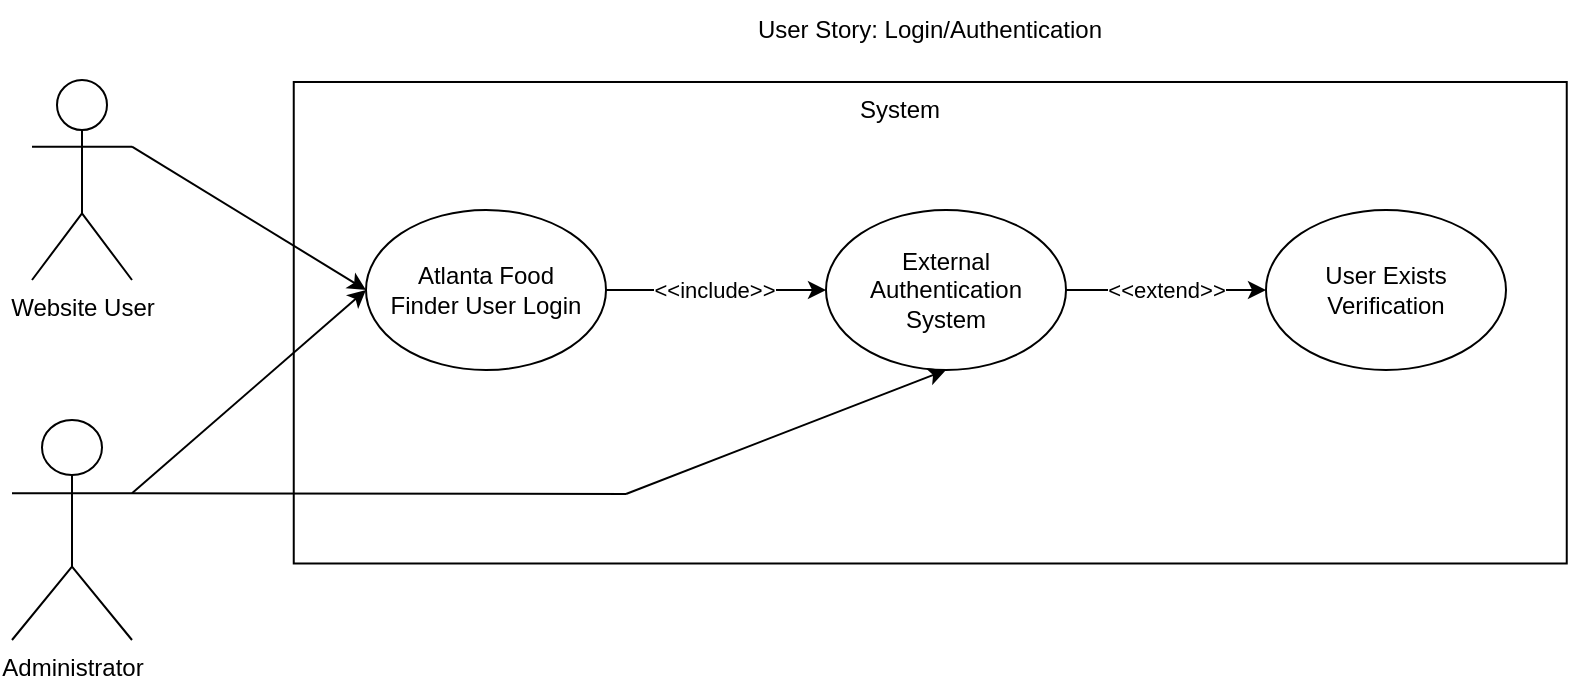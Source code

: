 <mxfile version="24.7.17">
  <diagram name="Page-1" id="-ZNgg70dU8ckIMXuFWyu">
    <mxGraphModel dx="1020" dy="564" grid="1" gridSize="10" guides="1" tooltips="1" connect="1" arrows="1" fold="1" page="1" pageScale="1" pageWidth="850" pageHeight="1100" math="0" shadow="0">
      <root>
        <mxCell id="0" />
        <mxCell id="1" parent="0" />
        <mxCell id="R-7eX2_hRQgn-cIn9q6u-2" value="" style="rounded=0;whiteSpace=wrap;html=1;rotation=90;" vertex="1" parent="1">
          <mxGeometry x="381.75" y="-156.88" width="240.75" height="636.5" as="geometry" />
        </mxCell>
        <mxCell id="R-7eX2_hRQgn-cIn9q6u-4" value="Website User" style="shape=umlActor;verticalLabelPosition=bottom;verticalAlign=top;html=1;outlineConnect=0;" vertex="1" parent="1">
          <mxGeometry x="53" y="40" width="50" height="100" as="geometry" />
        </mxCell>
        <mxCell id="R-7eX2_hRQgn-cIn9q6u-15" value="Administrator" style="shape=umlActor;verticalLabelPosition=bottom;verticalAlign=top;html=1;outlineConnect=0;" vertex="1" parent="1">
          <mxGeometry x="43" y="210" width="60" height="110" as="geometry" />
        </mxCell>
        <mxCell id="R-7eX2_hRQgn-cIn9q6u-17" value="" style="ellipse;whiteSpace=wrap;html=1;" vertex="1" parent="1">
          <mxGeometry x="220" y="105" width="120" height="80" as="geometry" />
        </mxCell>
        <mxCell id="R-7eX2_hRQgn-cIn9q6u-18" value="" style="ellipse;whiteSpace=wrap;html=1;" vertex="1" parent="1">
          <mxGeometry x="670" y="105" width="120" height="80" as="geometry" />
        </mxCell>
        <mxCell id="R-7eX2_hRQgn-cIn9q6u-20" value="" style="ellipse;whiteSpace=wrap;html=1;" vertex="1" parent="1">
          <mxGeometry x="450" y="105" width="120" height="80" as="geometry" />
        </mxCell>
        <mxCell id="R-7eX2_hRQgn-cIn9q6u-24" value="" style="endArrow=classic;html=1;rounded=0;exitX=1;exitY=0.333;exitDx=0;exitDy=0;exitPerimeter=0;entryX=0;entryY=0.5;entryDx=0;entryDy=0;" edge="1" parent="1" source="R-7eX2_hRQgn-cIn9q6u-4" target="R-7eX2_hRQgn-cIn9q6u-17">
          <mxGeometry width="50" height="50" relative="1" as="geometry">
            <mxPoint x="243" y="375" as="sourcePoint" />
            <mxPoint x="243" y="145" as="targetPoint" />
          </mxGeometry>
        </mxCell>
        <mxCell id="R-7eX2_hRQgn-cIn9q6u-25" value="System" style="text;html=1;align=center;verticalAlign=middle;whiteSpace=wrap;rounded=0;" vertex="1" parent="1">
          <mxGeometry x="456.75" y="40" width="60" height="30" as="geometry" />
        </mxCell>
        <mxCell id="R-7eX2_hRQgn-cIn9q6u-26" value="User Story: Login/Authentication" style="text;html=1;align=center;verticalAlign=middle;whiteSpace=wrap;rounded=0;" vertex="1" parent="1">
          <mxGeometry x="397.13" width="210" height="30" as="geometry" />
        </mxCell>
        <mxCell id="R-7eX2_hRQgn-cIn9q6u-27" value="" style="endArrow=classic;html=1;rounded=0;exitX=1;exitY=0.333;exitDx=0;exitDy=0;exitPerimeter=0;" edge="1" parent="1" source="R-7eX2_hRQgn-cIn9q6u-15">
          <mxGeometry width="50" height="50" relative="1" as="geometry">
            <mxPoint x="243" y="350" as="sourcePoint" />
            <mxPoint x="220" y="145" as="targetPoint" />
          </mxGeometry>
        </mxCell>
        <mxCell id="R-7eX2_hRQgn-cIn9q6u-28" value="Atlanta Food Finder User Login" style="text;html=1;align=center;verticalAlign=middle;whiteSpace=wrap;rounded=0;" vertex="1" parent="1">
          <mxGeometry x="230" y="130" width="100" height="30" as="geometry" />
        </mxCell>
        <mxCell id="R-7eX2_hRQgn-cIn9q6u-30" value="" style="endArrow=classic;html=1;rounded=0;exitX=1;exitY=0.5;exitDx=0;exitDy=0;entryX=0;entryY=0.5;entryDx=0;entryDy=0;" edge="1" parent="1" source="R-7eX2_hRQgn-cIn9q6u-17" target="R-7eX2_hRQgn-cIn9q6u-20">
          <mxGeometry relative="1" as="geometry">
            <mxPoint x="260" y="320" as="sourcePoint" />
            <mxPoint x="360" y="320" as="targetPoint" />
          </mxGeometry>
        </mxCell>
        <mxCell id="R-7eX2_hRQgn-cIn9q6u-31" value="Label" style="edgeLabel;resizable=0;html=1;;align=center;verticalAlign=middle;" connectable="0" vertex="1" parent="R-7eX2_hRQgn-cIn9q6u-30">
          <mxGeometry relative="1" as="geometry" />
        </mxCell>
        <mxCell id="R-7eX2_hRQgn-cIn9q6u-32" value="&amp;lt;&amp;lt;include&amp;gt;&amp;gt;" style="edgeLabel;html=1;align=center;verticalAlign=middle;resizable=0;points=[];" vertex="1" connectable="0" parent="R-7eX2_hRQgn-cIn9q6u-30">
          <mxGeometry x="-0.029" relative="1" as="geometry">
            <mxPoint as="offset" />
          </mxGeometry>
        </mxCell>
        <mxCell id="R-7eX2_hRQgn-cIn9q6u-33" value="" style="endArrow=classic;html=1;rounded=0;exitX=1;exitY=0.5;exitDx=0;exitDy=0;entryX=0;entryY=0.5;entryDx=0;entryDy=0;" edge="1" parent="1" source="R-7eX2_hRQgn-cIn9q6u-20" target="R-7eX2_hRQgn-cIn9q6u-18">
          <mxGeometry relative="1" as="geometry">
            <mxPoint x="310" y="330" as="sourcePoint" />
            <mxPoint x="410" y="330" as="targetPoint" />
          </mxGeometry>
        </mxCell>
        <mxCell id="R-7eX2_hRQgn-cIn9q6u-34" value="&amp;lt;&amp;lt;extend&amp;gt;&amp;gt;" style="edgeLabel;resizable=0;html=1;;align=center;verticalAlign=middle;" connectable="0" vertex="1" parent="R-7eX2_hRQgn-cIn9q6u-33">
          <mxGeometry relative="1" as="geometry" />
        </mxCell>
        <mxCell id="R-7eX2_hRQgn-cIn9q6u-35" value="External Authentication System" style="text;html=1;align=center;verticalAlign=middle;whiteSpace=wrap;rounded=0;" vertex="1" parent="1">
          <mxGeometry x="480" y="130" width="60" height="30" as="geometry" />
        </mxCell>
        <mxCell id="R-7eX2_hRQgn-cIn9q6u-36" value="User Exists Verification" style="text;html=1;align=center;verticalAlign=middle;whiteSpace=wrap;rounded=0;" vertex="1" parent="1">
          <mxGeometry x="680" y="130" width="100" height="30" as="geometry" />
        </mxCell>
        <mxCell id="R-7eX2_hRQgn-cIn9q6u-38" value="" style="endArrow=none;html=1;rounded=0;exitX=1;exitY=0.333;exitDx=0;exitDy=0;exitPerimeter=0;" edge="1" parent="1" source="R-7eX2_hRQgn-cIn9q6u-15">
          <mxGeometry width="50" height="50" relative="1" as="geometry">
            <mxPoint x="270" y="340" as="sourcePoint" />
            <mxPoint x="350" y="247" as="targetPoint" />
          </mxGeometry>
        </mxCell>
        <mxCell id="R-7eX2_hRQgn-cIn9q6u-39" value="" style="endArrow=classic;html=1;rounded=0;entryX=0.5;entryY=1;entryDx=0;entryDy=0;" edge="1" parent="1" target="R-7eX2_hRQgn-cIn9q6u-20">
          <mxGeometry width="50" height="50" relative="1" as="geometry">
            <mxPoint x="350" y="247" as="sourcePoint" />
            <mxPoint x="527.5" y="182.0" as="targetPoint" />
          </mxGeometry>
        </mxCell>
      </root>
    </mxGraphModel>
  </diagram>
</mxfile>
